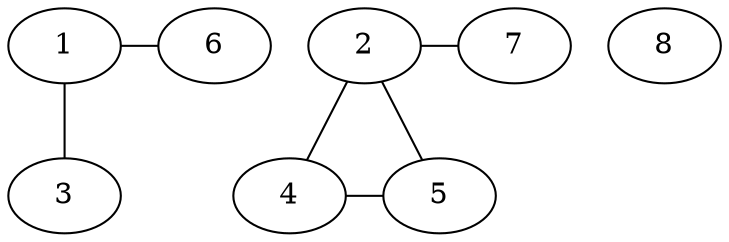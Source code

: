 graph G {
	{
		rank = same
		1 6 2 7
		};
	{
		rank = same
		3 4 5
		};
		
		1 -- 6;
		1 -- 3;
		2 -- 7;
		2 -- 5;
		2 -- 4;
		4 -- 5;
		8
}
